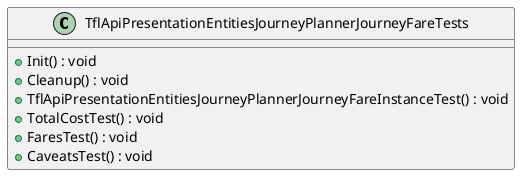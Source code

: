 @startuml
class TflApiPresentationEntitiesJourneyPlannerJourneyFareTests {
    + Init() : void
    + Cleanup() : void
    + TflApiPresentationEntitiesJourneyPlannerJourneyFareInstanceTest() : void
    + TotalCostTest() : void
    + FaresTest() : void
    + CaveatsTest() : void
}
@enduml
